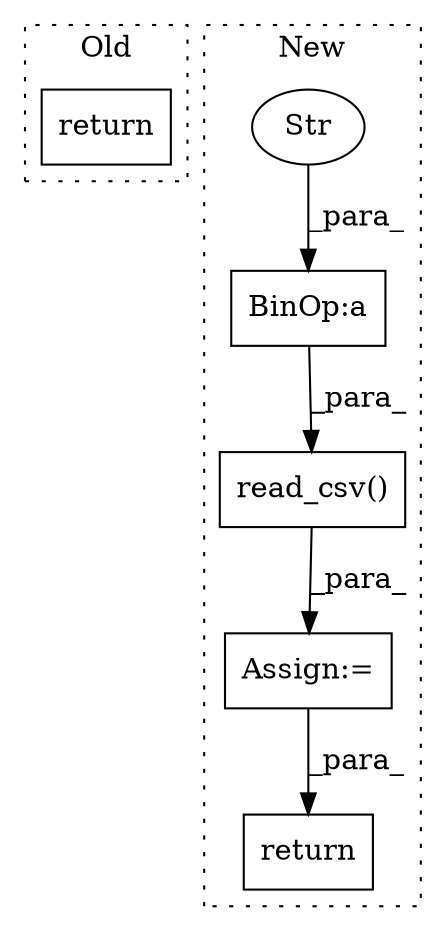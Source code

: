 digraph G {
subgraph cluster0 {
1 [label="return" a="93" s="1973" l="7" shape="box"];
label = "Old";
style="dotted";
}
subgraph cluster1 {
2 [label="read_csv()" a="75" s="2210,2231" l="12,8" shape="box"];
3 [label="Assign:=" a="68" s="2207" l="3" shape="box"];
4 [label="BinOp:a" a="82" s="1552" l="3" shape="box"];
5 [label="Str" a="66" s="1555" l="11" shape="ellipse"];
6 [label="return" a="93" s="2399" l="7" shape="box"];
label = "New";
style="dotted";
}
2 -> 3 [label="_para_"];
3 -> 6 [label="_para_"];
4 -> 2 [label="_para_"];
5 -> 4 [label="_para_"];
}
